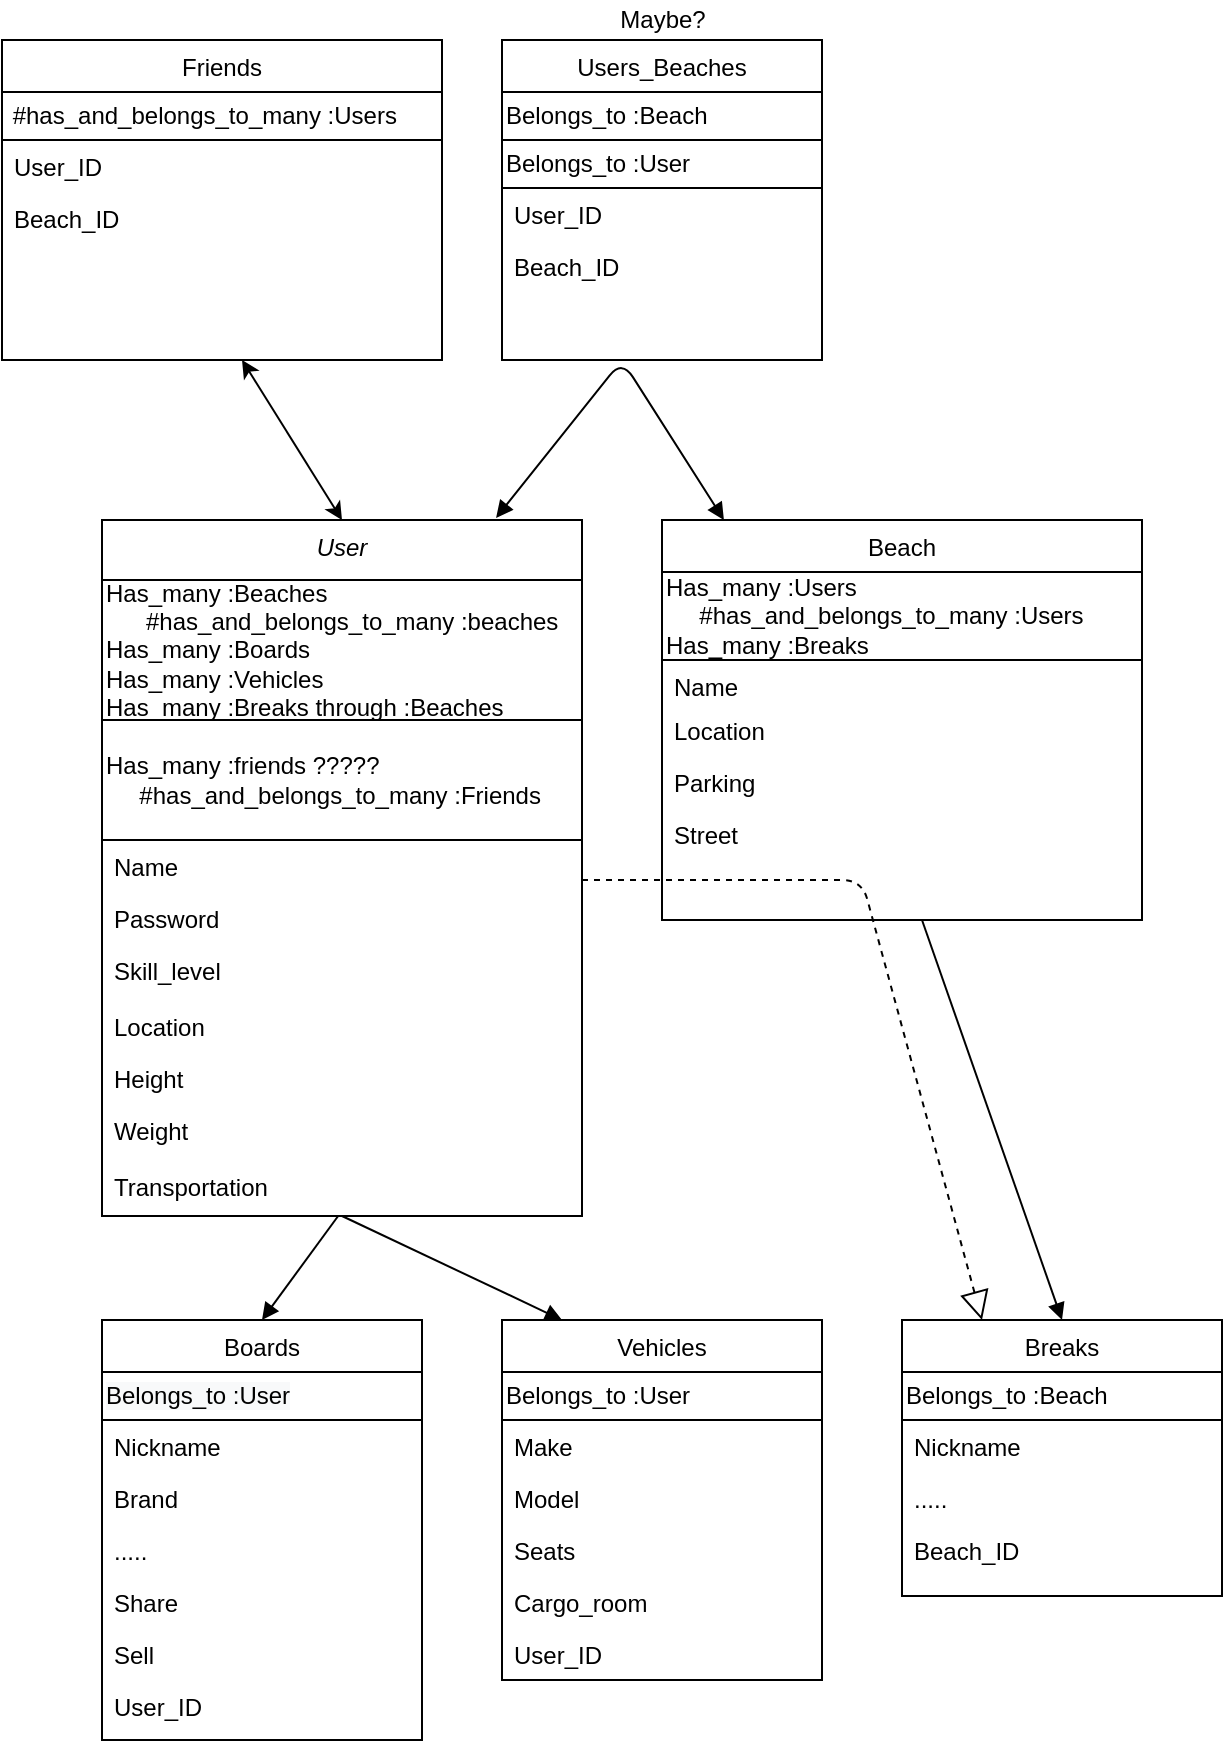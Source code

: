 <mxfile version="14.4.3" type="github">
  <diagram id="C5RBs43oDa-KdzZeNtuy" name="Page-1">
    <mxGraphModel dx="1652" dy="2010" grid="1" gridSize="10" guides="1" tooltips="1" connect="1" arrows="1" fold="1" page="1" pageScale="1" pageWidth="827" pageHeight="1169" math="0" shadow="0">
      <root>
        <mxCell id="WIyWlLk6GJQsqaUBKTNV-0" />
        <mxCell id="WIyWlLk6GJQsqaUBKTNV-1" parent="WIyWlLk6GJQsqaUBKTNV-0" />
        <mxCell id="zkfFHV4jXpPFQw0GAbJ--0" value="User&#xa;" style="swimlane;fontStyle=2;align=center;verticalAlign=top;childLayout=stackLayout;horizontal=1;startSize=30;horizontalStack=0;resizeParent=1;resizeLast=0;collapsible=1;marginBottom=0;rounded=0;shadow=0;strokeWidth=1;" parent="WIyWlLk6GJQsqaUBKTNV-1" vertex="1">
          <mxGeometry x="40" y="40" width="240" height="348" as="geometry">
            <mxRectangle x="230" y="140" width="160" height="26" as="alternateBounds" />
          </mxGeometry>
        </mxCell>
        <mxCell id="QL-stuNcuey50woXtUmp-20" value="Has_many :Beaches&lt;br&gt;&amp;nbsp; &amp;nbsp; &amp;nbsp; #has_and_belongs_to_many :beaches&lt;br&gt;Has_many :Boards&lt;br&gt;Has_many :Vehicles&lt;br&gt;Has_many :Breaks through :Beaches" style="rounded=0;whiteSpace=wrap;html=1;align=left;" vertex="1" parent="zkfFHV4jXpPFQw0GAbJ--0">
          <mxGeometry y="30" width="240" height="70" as="geometry" />
        </mxCell>
        <mxCell id="QL-stuNcuey50woXtUmp-61" value="Has_many :friends ?????&lt;br&gt;&amp;nbsp; &amp;nbsp; &amp;nbsp;#has_and_belongs_to_many :Friends" style="rounded=0;whiteSpace=wrap;html=1;align=left;" vertex="1" parent="zkfFHV4jXpPFQw0GAbJ--0">
          <mxGeometry y="100" width="240" height="60" as="geometry" />
        </mxCell>
        <mxCell id="zkfFHV4jXpPFQw0GAbJ--1" value="Name" style="text;align=left;verticalAlign=top;spacingLeft=4;spacingRight=4;overflow=hidden;rotatable=0;points=[[0,0.5],[1,0.5]];portConstraint=eastwest;" parent="zkfFHV4jXpPFQw0GAbJ--0" vertex="1">
          <mxGeometry y="160" width="240" height="26" as="geometry" />
        </mxCell>
        <mxCell id="zkfFHV4jXpPFQw0GAbJ--3" value="Password" style="text;align=left;verticalAlign=top;spacingLeft=4;spacingRight=4;overflow=hidden;rotatable=0;points=[[0,0.5],[1,0.5]];portConstraint=eastwest;rounded=0;shadow=0;html=0;" parent="zkfFHV4jXpPFQw0GAbJ--0" vertex="1">
          <mxGeometry y="186" width="240" height="26" as="geometry" />
        </mxCell>
        <mxCell id="zkfFHV4jXpPFQw0GAbJ--2" value="Skill_level" style="text;align=left;verticalAlign=top;spacingLeft=4;spacingRight=4;overflow=hidden;rotatable=0;points=[[0,0.5],[1,0.5]];portConstraint=eastwest;rounded=0;shadow=0;html=0;" parent="zkfFHV4jXpPFQw0GAbJ--0" vertex="1">
          <mxGeometry y="212" width="240" height="28" as="geometry" />
        </mxCell>
        <mxCell id="QL-stuNcuey50woXtUmp-14" value="Location" style="text;align=left;verticalAlign=top;spacingLeft=4;spacingRight=4;overflow=hidden;rotatable=0;points=[[0,0.5],[1,0.5]];portConstraint=eastwest;rounded=0;shadow=0;html=0;" vertex="1" parent="zkfFHV4jXpPFQw0GAbJ--0">
          <mxGeometry y="240" width="240" height="26" as="geometry" />
        </mxCell>
        <mxCell id="QL-stuNcuey50woXtUmp-0" value="Height" style="text;align=left;verticalAlign=top;spacingLeft=4;spacingRight=4;overflow=hidden;rotatable=0;points=[[0,0.5],[1,0.5]];portConstraint=eastwest;rounded=0;shadow=0;html=0;" vertex="1" parent="zkfFHV4jXpPFQw0GAbJ--0">
          <mxGeometry y="266" width="240" height="26" as="geometry" />
        </mxCell>
        <mxCell id="QL-stuNcuey50woXtUmp-8" value="Weight" style="text;align=left;verticalAlign=top;spacingLeft=4;spacingRight=4;overflow=hidden;rotatable=0;points=[[0,0.5],[1,0.5]];portConstraint=eastwest;" vertex="1" parent="zkfFHV4jXpPFQw0GAbJ--0">
          <mxGeometry y="292" width="240" height="28" as="geometry" />
        </mxCell>
        <mxCell id="QL-stuNcuey50woXtUmp-27" value="Transportation" style="text;align=left;verticalAlign=top;spacingLeft=4;spacingRight=4;overflow=hidden;rotatable=0;points=[[0,0.5],[1,0.5]];portConstraint=eastwest;" vertex="1" parent="zkfFHV4jXpPFQw0GAbJ--0">
          <mxGeometry y="320" width="240" height="28" as="geometry" />
        </mxCell>
        <mxCell id="zkfFHV4jXpPFQw0GAbJ--6" value="Breaks" style="swimlane;fontStyle=0;align=center;verticalAlign=top;childLayout=stackLayout;horizontal=1;startSize=26;horizontalStack=0;resizeParent=1;resizeLast=0;collapsible=1;marginBottom=0;rounded=0;shadow=0;strokeWidth=1;" parent="WIyWlLk6GJQsqaUBKTNV-1" vertex="1">
          <mxGeometry x="440" y="440" width="160" height="138" as="geometry">
            <mxRectangle x="130" y="380" width="160" height="26" as="alternateBounds" />
          </mxGeometry>
        </mxCell>
        <mxCell id="QL-stuNcuey50woXtUmp-33" value="Belongs_to :Beach" style="rounded=0;whiteSpace=wrap;html=1;align=left;" vertex="1" parent="zkfFHV4jXpPFQw0GAbJ--6">
          <mxGeometry y="26" width="160" height="24" as="geometry" />
        </mxCell>
        <mxCell id="QL-stuNcuey50woXtUmp-44" value="Nickname" style="text;align=left;verticalAlign=top;spacingLeft=4;spacingRight=4;overflow=hidden;rotatable=0;points=[[0,0.5],[1,0.5]];portConstraint=eastwest;" vertex="1" parent="zkfFHV4jXpPFQw0GAbJ--6">
          <mxGeometry y="50" width="160" height="26" as="geometry" />
        </mxCell>
        <mxCell id="QL-stuNcuey50woXtUmp-45" value="....." style="text;align=left;verticalAlign=top;spacingLeft=4;spacingRight=4;overflow=hidden;rotatable=0;points=[[0,0.5],[1,0.5]];portConstraint=eastwest;" vertex="1" parent="zkfFHV4jXpPFQw0GAbJ--6">
          <mxGeometry y="76" width="160" height="26" as="geometry" />
        </mxCell>
        <mxCell id="QL-stuNcuey50woXtUmp-37" value="Beach_ID" style="text;align=left;verticalAlign=top;spacingLeft=4;spacingRight=4;overflow=hidden;rotatable=0;points=[[0,0.5],[1,0.5]];portConstraint=eastwest;" vertex="1" parent="zkfFHV4jXpPFQw0GAbJ--6">
          <mxGeometry y="102" width="160" height="26" as="geometry" />
        </mxCell>
        <mxCell id="zkfFHV4jXpPFQw0GAbJ--13" value="Boards" style="swimlane;fontStyle=0;align=center;verticalAlign=top;childLayout=stackLayout;horizontal=1;startSize=26;horizontalStack=0;resizeParent=1;resizeLast=0;collapsible=1;marginBottom=0;rounded=0;shadow=0;strokeWidth=1;" parent="WIyWlLk6GJQsqaUBKTNV-1" vertex="1">
          <mxGeometry x="40" y="440" width="160" height="210" as="geometry">
            <mxRectangle x="340" y="380" width="170" height="26" as="alternateBounds" />
          </mxGeometry>
        </mxCell>
        <mxCell id="QL-stuNcuey50woXtUmp-22" value="&lt;meta charset=&quot;utf-8&quot;&gt;&lt;span style=&quot;color: rgb(0, 0, 0); font-family: helvetica; font-size: 12px; font-style: normal; font-weight: 400; letter-spacing: normal; text-align: left; text-indent: 0px; text-transform: none; word-spacing: 0px; background-color: rgb(248, 249, 250); display: inline; float: none;&quot;&gt;Belongs_to :User&lt;/span&gt;" style="rounded=0;whiteSpace=wrap;html=1;align=left;" vertex="1" parent="zkfFHV4jXpPFQw0GAbJ--13">
          <mxGeometry y="26" width="160" height="24" as="geometry" />
        </mxCell>
        <mxCell id="zkfFHV4jXpPFQw0GAbJ--14" value="Nickname" style="text;align=left;verticalAlign=top;spacingLeft=4;spacingRight=4;overflow=hidden;rotatable=0;points=[[0,0.5],[1,0.5]];portConstraint=eastwest;" parent="zkfFHV4jXpPFQw0GAbJ--13" vertex="1">
          <mxGeometry y="50" width="160" height="26" as="geometry" />
        </mxCell>
        <mxCell id="QL-stuNcuey50woXtUmp-23" value="Brand" style="text;align=left;verticalAlign=top;spacingLeft=4;spacingRight=4;overflow=hidden;rotatable=0;points=[[0,0.5],[1,0.5]];portConstraint=eastwest;" vertex="1" parent="zkfFHV4jXpPFQw0GAbJ--13">
          <mxGeometry y="76" width="160" height="26" as="geometry" />
        </mxCell>
        <mxCell id="QL-stuNcuey50woXtUmp-25" value="....." style="text;align=left;verticalAlign=top;spacingLeft=4;spacingRight=4;overflow=hidden;rotatable=0;points=[[0,0.5],[1,0.5]];portConstraint=eastwest;" vertex="1" parent="zkfFHV4jXpPFQw0GAbJ--13">
          <mxGeometry y="102" width="160" height="26" as="geometry" />
        </mxCell>
        <mxCell id="QL-stuNcuey50woXtUmp-24" value="Share" style="text;align=left;verticalAlign=top;spacingLeft=4;spacingRight=4;overflow=hidden;rotatable=0;points=[[0,0.5],[1,0.5]];portConstraint=eastwest;" vertex="1" parent="zkfFHV4jXpPFQw0GAbJ--13">
          <mxGeometry y="128" width="160" height="26" as="geometry" />
        </mxCell>
        <mxCell id="QL-stuNcuey50woXtUmp-26" value="Sell" style="text;align=left;verticalAlign=top;spacingLeft=4;spacingRight=4;overflow=hidden;rotatable=0;points=[[0,0.5],[1,0.5]];portConstraint=eastwest;" vertex="1" parent="zkfFHV4jXpPFQw0GAbJ--13">
          <mxGeometry y="154" width="160" height="26" as="geometry" />
        </mxCell>
        <mxCell id="QL-stuNcuey50woXtUmp-34" value="User_ID" style="text;align=left;verticalAlign=top;spacingLeft=4;spacingRight=4;overflow=hidden;rotatable=0;points=[[0,0.5],[1,0.5]];portConstraint=eastwest;" vertex="1" parent="zkfFHV4jXpPFQw0GAbJ--13">
          <mxGeometry y="180" width="160" height="26" as="geometry" />
        </mxCell>
        <mxCell id="zkfFHV4jXpPFQw0GAbJ--17" value="Beach" style="swimlane;fontStyle=0;align=center;verticalAlign=top;childLayout=stackLayout;horizontal=1;startSize=26;horizontalStack=0;resizeParent=1;resizeLast=0;collapsible=1;marginBottom=0;rounded=0;shadow=0;strokeWidth=1;" parent="WIyWlLk6GJQsqaUBKTNV-1" vertex="1">
          <mxGeometry x="320" y="40" width="240" height="200" as="geometry">
            <mxRectangle x="550" y="140" width="160" height="26" as="alternateBounds" />
          </mxGeometry>
        </mxCell>
        <mxCell id="QL-stuNcuey50woXtUmp-21" value="Has_many :Users&lt;br&gt;&amp;nbsp; &amp;nbsp; &amp;nbsp;#has_and_belongs_to_many :Users&lt;br&gt;Has_many :Breaks" style="rounded=0;whiteSpace=wrap;html=1;align=left;" vertex="1" parent="zkfFHV4jXpPFQw0GAbJ--17">
          <mxGeometry y="26" width="240" height="44" as="geometry" />
        </mxCell>
        <mxCell id="zkfFHV4jXpPFQw0GAbJ--18" value="Name" style="text;align=left;verticalAlign=top;spacingLeft=4;spacingRight=4;overflow=hidden;rotatable=0;points=[[0,0.5],[1,0.5]];portConstraint=eastwest;" parent="zkfFHV4jXpPFQw0GAbJ--17" vertex="1">
          <mxGeometry y="70" width="240" height="22" as="geometry" />
        </mxCell>
        <mxCell id="QL-stuNcuey50woXtUmp-12" value="Location" style="text;align=left;verticalAlign=top;spacingLeft=4;spacingRight=4;overflow=hidden;rotatable=0;points=[[0,0.5],[1,0.5]];portConstraint=eastwest;" vertex="1" parent="zkfFHV4jXpPFQw0GAbJ--17">
          <mxGeometry y="92" width="240" height="26" as="geometry" />
        </mxCell>
        <mxCell id="QL-stuNcuey50woXtUmp-13" value="Parking" style="text;align=left;verticalAlign=top;spacingLeft=4;spacingRight=4;overflow=hidden;rotatable=0;points=[[0,0.5],[1,0.5]];portConstraint=eastwest;" vertex="1" parent="zkfFHV4jXpPFQw0GAbJ--17">
          <mxGeometry y="118" width="240" height="26" as="geometry" />
        </mxCell>
        <mxCell id="QL-stuNcuey50woXtUmp-11" value="Street" style="text;align=left;verticalAlign=top;spacingLeft=4;spacingRight=4;overflow=hidden;rotatable=0;points=[[0,0.5],[1,0.5]];portConstraint=eastwest;" vertex="1" parent="zkfFHV4jXpPFQw0GAbJ--17">
          <mxGeometry y="144" width="240" height="56" as="geometry" />
        </mxCell>
        <mxCell id="QL-stuNcuey50woXtUmp-59" value="" style="endArrow=block;dashed=1;endFill=0;endSize=12;html=1;entryX=0.25;entryY=0;entryDx=0;entryDy=0;" edge="1" parent="zkfFHV4jXpPFQw0GAbJ--17" target="zkfFHV4jXpPFQw0GAbJ--6">
          <mxGeometry width="160" relative="1" as="geometry">
            <mxPoint x="-40" y="180" as="sourcePoint" />
            <mxPoint x="110" y="180" as="targetPoint" />
            <Array as="points">
              <mxPoint x="100" y="180" />
            </Array>
          </mxGeometry>
        </mxCell>
        <mxCell id="QL-stuNcuey50woXtUmp-15" value="Vehicles" style="swimlane;fontStyle=0;align=center;verticalAlign=top;childLayout=stackLayout;horizontal=1;startSize=26;horizontalStack=0;resizeParent=1;resizeLast=0;collapsible=1;marginBottom=0;rounded=0;shadow=0;strokeWidth=1;" vertex="1" parent="WIyWlLk6GJQsqaUBKTNV-1">
          <mxGeometry x="240" y="440" width="160" height="180" as="geometry">
            <mxRectangle x="340" y="380" width="170" height="26" as="alternateBounds" />
          </mxGeometry>
        </mxCell>
        <mxCell id="QL-stuNcuey50woXtUmp-28" value="Belongs_to :User" style="rounded=0;whiteSpace=wrap;html=1;align=left;" vertex="1" parent="QL-stuNcuey50woXtUmp-15">
          <mxGeometry y="26" width="160" height="24" as="geometry" />
        </mxCell>
        <mxCell id="QL-stuNcuey50woXtUmp-29" value="Make" style="text;align=left;verticalAlign=top;spacingLeft=4;spacingRight=4;overflow=hidden;rotatable=0;points=[[0,0.5],[1,0.5]];portConstraint=eastwest;" vertex="1" parent="QL-stuNcuey50woXtUmp-15">
          <mxGeometry y="50" width="160" height="26" as="geometry" />
        </mxCell>
        <mxCell id="QL-stuNcuey50woXtUmp-32" value="Model" style="text;align=left;verticalAlign=top;spacingLeft=4;spacingRight=4;overflow=hidden;rotatable=0;points=[[0,0.5],[1,0.5]];portConstraint=eastwest;" vertex="1" parent="QL-stuNcuey50woXtUmp-15">
          <mxGeometry y="76" width="160" height="26" as="geometry" />
        </mxCell>
        <mxCell id="QL-stuNcuey50woXtUmp-31" value="Seats" style="text;align=left;verticalAlign=top;spacingLeft=4;spacingRight=4;overflow=hidden;rotatable=0;points=[[0,0.5],[1,0.5]];portConstraint=eastwest;" vertex="1" parent="QL-stuNcuey50woXtUmp-15">
          <mxGeometry y="102" width="160" height="26" as="geometry" />
        </mxCell>
        <mxCell id="QL-stuNcuey50woXtUmp-30" value="Cargo_room" style="text;align=left;verticalAlign=top;spacingLeft=4;spacingRight=4;overflow=hidden;rotatable=0;points=[[0,0.5],[1,0.5]];portConstraint=eastwest;" vertex="1" parent="QL-stuNcuey50woXtUmp-15">
          <mxGeometry y="128" width="160" height="26" as="geometry" />
        </mxCell>
        <mxCell id="QL-stuNcuey50woXtUmp-35" value="User_ID" style="text;align=left;verticalAlign=top;spacingLeft=4;spacingRight=4;overflow=hidden;rotatable=0;points=[[0,0.5],[1,0.5]];portConstraint=eastwest;" vertex="1" parent="QL-stuNcuey50woXtUmp-15">
          <mxGeometry y="154" width="160" height="26" as="geometry" />
        </mxCell>
        <mxCell id="QL-stuNcuey50woXtUmp-38" value="Users_Beaches" style="swimlane;fontStyle=0;align=center;verticalAlign=top;childLayout=stackLayout;horizontal=1;startSize=26;horizontalStack=0;resizeParent=1;resizeLast=0;collapsible=1;marginBottom=0;rounded=0;shadow=0;strokeWidth=1;" vertex="1" parent="WIyWlLk6GJQsqaUBKTNV-1">
          <mxGeometry x="240" y="-200" width="160" height="160" as="geometry">
            <mxRectangle x="130" y="380" width="160" height="26" as="alternateBounds" />
          </mxGeometry>
        </mxCell>
        <mxCell id="QL-stuNcuey50woXtUmp-39" value="Belongs_to :Beach" style="rounded=0;whiteSpace=wrap;html=1;align=left;" vertex="1" parent="QL-stuNcuey50woXtUmp-38">
          <mxGeometry y="26" width="160" height="24" as="geometry" />
        </mxCell>
        <mxCell id="QL-stuNcuey50woXtUmp-42" value="Belongs_to :User" style="rounded=0;whiteSpace=wrap;html=1;align=left;" vertex="1" parent="QL-stuNcuey50woXtUmp-38">
          <mxGeometry y="50" width="160" height="24" as="geometry" />
        </mxCell>
        <mxCell id="QL-stuNcuey50woXtUmp-43" value="User_ID" style="text;align=left;verticalAlign=top;spacingLeft=4;spacingRight=4;overflow=hidden;rotatable=0;points=[[0,0.5],[1,0.5]];portConstraint=eastwest;" vertex="1" parent="QL-stuNcuey50woXtUmp-38">
          <mxGeometry y="74" width="160" height="26" as="geometry" />
        </mxCell>
        <mxCell id="QL-stuNcuey50woXtUmp-41" value="Beach_ID" style="text;align=left;verticalAlign=top;spacingLeft=4;spacingRight=4;overflow=hidden;rotatable=0;points=[[0,0.5],[1,0.5]];portConstraint=eastwest;" vertex="1" parent="QL-stuNcuey50woXtUmp-38">
          <mxGeometry y="100" width="160" height="26" as="geometry" />
        </mxCell>
        <mxCell id="QL-stuNcuey50woXtUmp-49" value="" style="html=1;verticalAlign=bottom;endArrow=block;entryX=0.5;entryY=0;entryDx=0;entryDy=0;exitX=0.492;exitY=1;exitDx=0;exitDy=0;exitPerimeter=0;" edge="1" parent="WIyWlLk6GJQsqaUBKTNV-1" source="QL-stuNcuey50woXtUmp-27" target="zkfFHV4jXpPFQw0GAbJ--13">
          <mxGeometry x="1" y="269" width="80" relative="1" as="geometry">
            <mxPoint x="160" y="360" as="sourcePoint" />
            <mxPoint x="120" y="420" as="targetPoint" />
            <mxPoint x="260" y="199" as="offset" />
          </mxGeometry>
        </mxCell>
        <mxCell id="QL-stuNcuey50woXtUmp-50" value="" style="html=1;verticalAlign=bottom;endArrow=block;entryX=0.5;entryY=0;entryDx=0;entryDy=0;exitX=0.5;exitY=1;exitDx=0;exitDy=0;" edge="1" parent="WIyWlLk6GJQsqaUBKTNV-1" source="zkfFHV4jXpPFQw0GAbJ--0">
          <mxGeometry x="1" y="269" width="80" relative="1" as="geometry">
            <mxPoint x="140" y="370" as="sourcePoint" />
            <mxPoint x="270" y="440" as="targetPoint" />
            <mxPoint x="260" y="199" as="offset" />
          </mxGeometry>
        </mxCell>
        <mxCell id="QL-stuNcuey50woXtUmp-51" value="" style="html=1;verticalAlign=bottom;endArrow=block;entryX=0.5;entryY=0;entryDx=0;entryDy=0;" edge="1" parent="WIyWlLk6GJQsqaUBKTNV-1" target="zkfFHV4jXpPFQw0GAbJ--6">
          <mxGeometry x="1" y="269" width="80" relative="1" as="geometry">
            <mxPoint x="450" y="240" as="sourcePoint" />
            <mxPoint x="439.5" y="300" as="targetPoint" />
            <mxPoint x="260" y="199" as="offset" />
          </mxGeometry>
        </mxCell>
        <mxCell id="QL-stuNcuey50woXtUmp-53" value="" style="endArrow=block;startArrow=block;endFill=1;startFill=1;html=1;exitX=0.821;exitY=-0.003;exitDx=0;exitDy=0;exitPerimeter=0;entryX=0.129;entryY=0;entryDx=0;entryDy=0;entryPerimeter=0;" edge="1" parent="WIyWlLk6GJQsqaUBKTNV-1" source="zkfFHV4jXpPFQw0GAbJ--0" target="zkfFHV4jXpPFQw0GAbJ--17">
          <mxGeometry width="160" relative="1" as="geometry">
            <mxPoint x="280" y="50" as="sourcePoint" />
            <mxPoint x="320" y="50" as="targetPoint" />
            <Array as="points">
              <mxPoint x="300" y="-40" />
            </Array>
          </mxGeometry>
        </mxCell>
        <mxCell id="QL-stuNcuey50woXtUmp-60" value="Maybe?" style="text;html=1;align=center;verticalAlign=middle;resizable=0;points=[];autosize=1;" vertex="1" parent="WIyWlLk6GJQsqaUBKTNV-1">
          <mxGeometry x="290" y="-220" width="60" height="20" as="geometry" />
        </mxCell>
        <mxCell id="QL-stuNcuey50woXtUmp-62" value="Friends" style="swimlane;fontStyle=0;align=center;verticalAlign=top;childLayout=stackLayout;horizontal=1;startSize=26;horizontalStack=0;resizeParent=1;resizeLast=0;collapsible=1;marginBottom=0;rounded=0;shadow=0;strokeWidth=1;" vertex="1" parent="WIyWlLk6GJQsqaUBKTNV-1">
          <mxGeometry x="-10" y="-200" width="220" height="160" as="geometry">
            <mxRectangle x="130" y="380" width="160" height="26" as="alternateBounds" />
          </mxGeometry>
        </mxCell>
        <mxCell id="QL-stuNcuey50woXtUmp-63" value="&amp;nbsp;#has_and_belongs_to_many :Users" style="rounded=0;whiteSpace=wrap;html=1;align=left;" vertex="1" parent="QL-stuNcuey50woXtUmp-62">
          <mxGeometry y="26" width="220" height="24" as="geometry" />
        </mxCell>
        <mxCell id="QL-stuNcuey50woXtUmp-65" value="User_ID" style="text;align=left;verticalAlign=top;spacingLeft=4;spacingRight=4;overflow=hidden;rotatable=0;points=[[0,0.5],[1,0.5]];portConstraint=eastwest;" vertex="1" parent="QL-stuNcuey50woXtUmp-62">
          <mxGeometry y="50" width="220" height="26" as="geometry" />
        </mxCell>
        <mxCell id="QL-stuNcuey50woXtUmp-66" value="Beach_ID" style="text;align=left;verticalAlign=top;spacingLeft=4;spacingRight=4;overflow=hidden;rotatable=0;points=[[0,0.5],[1,0.5]];portConstraint=eastwest;" vertex="1" parent="QL-stuNcuey50woXtUmp-62">
          <mxGeometry y="76" width="220" height="26" as="geometry" />
        </mxCell>
        <mxCell id="QL-stuNcuey50woXtUmp-67" value="" style="endArrow=classic;startArrow=classic;html=1;exitX=0.5;exitY=0;exitDx=0;exitDy=0;" edge="1" parent="QL-stuNcuey50woXtUmp-62" source="zkfFHV4jXpPFQw0GAbJ--0">
          <mxGeometry width="50" height="50" relative="1" as="geometry">
            <mxPoint x="70" y="210" as="sourcePoint" />
            <mxPoint x="120" y="160" as="targetPoint" />
          </mxGeometry>
        </mxCell>
      </root>
    </mxGraphModel>
  </diagram>
</mxfile>
